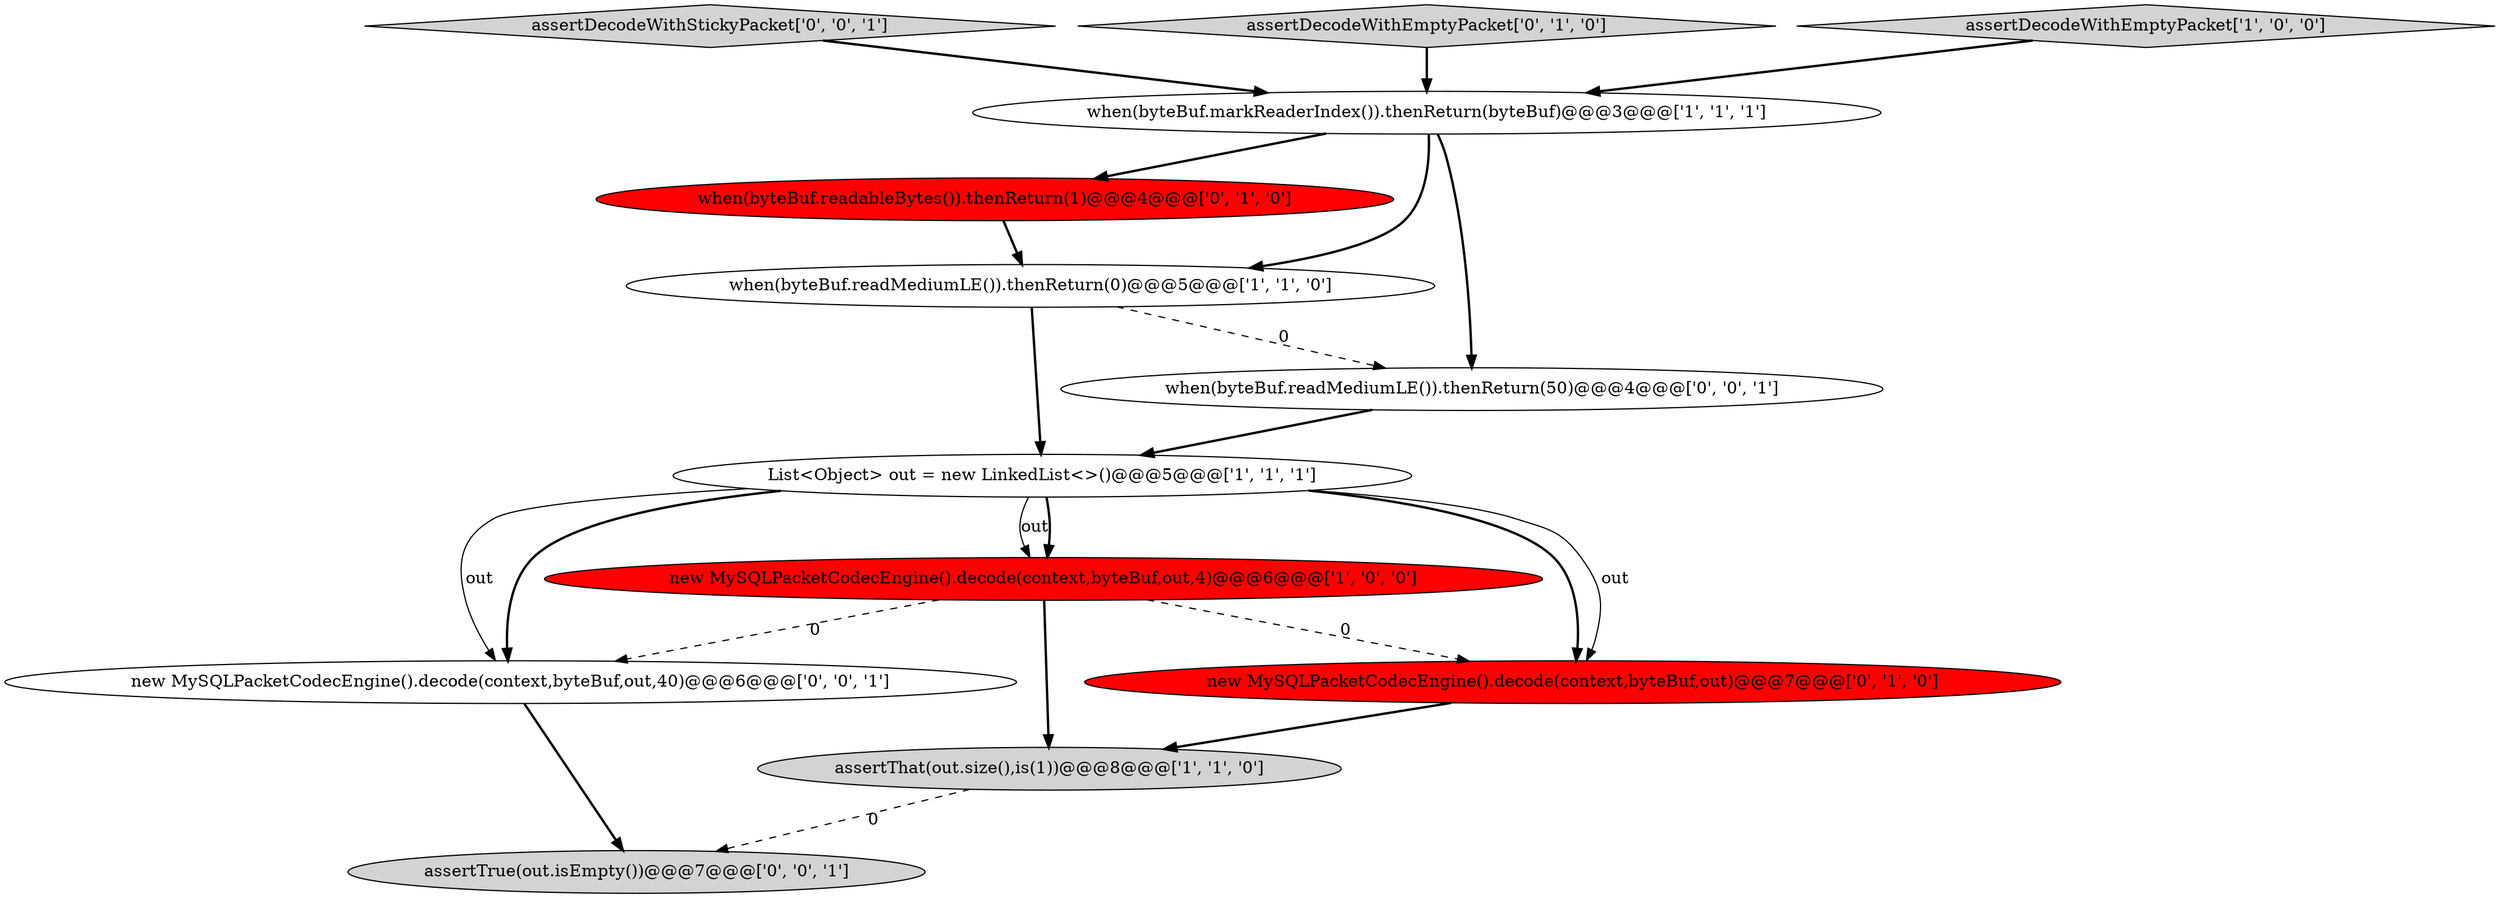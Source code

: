 digraph {
8 [style = filled, label = "when(byteBuf.readableBytes()).thenReturn(1)@@@4@@@['0', '1', '0']", fillcolor = red, shape = ellipse image = "AAA1AAABBB2BBB"];
0 [style = filled, label = "when(byteBuf.readMediumLE()).thenReturn(0)@@@5@@@['1', '1', '0']", fillcolor = white, shape = ellipse image = "AAA0AAABBB1BBB"];
10 [style = filled, label = "new MySQLPacketCodecEngine().decode(context,byteBuf,out,40)@@@6@@@['0', '0', '1']", fillcolor = white, shape = ellipse image = "AAA0AAABBB3BBB"];
1 [style = filled, label = "List<Object> out = new LinkedList<>()@@@5@@@['1', '1', '1']", fillcolor = white, shape = ellipse image = "AAA0AAABBB1BBB"];
2 [style = filled, label = "new MySQLPacketCodecEngine().decode(context,byteBuf,out,4)@@@6@@@['1', '0', '0']", fillcolor = red, shape = ellipse image = "AAA1AAABBB1BBB"];
6 [style = filled, label = "new MySQLPacketCodecEngine().decode(context,byteBuf,out)@@@7@@@['0', '1', '0']", fillcolor = red, shape = ellipse image = "AAA1AAABBB2BBB"];
12 [style = filled, label = "when(byteBuf.readMediumLE()).thenReturn(50)@@@4@@@['0', '0', '1']", fillcolor = white, shape = ellipse image = "AAA0AAABBB3BBB"];
11 [style = filled, label = "assertDecodeWithStickyPacket['0', '0', '1']", fillcolor = lightgray, shape = diamond image = "AAA0AAABBB3BBB"];
4 [style = filled, label = "assertThat(out.size(),is(1))@@@8@@@['1', '1', '0']", fillcolor = lightgray, shape = ellipse image = "AAA0AAABBB1BBB"];
9 [style = filled, label = "assertTrue(out.isEmpty())@@@7@@@['0', '0', '1']", fillcolor = lightgray, shape = ellipse image = "AAA0AAABBB3BBB"];
3 [style = filled, label = "when(byteBuf.markReaderIndex()).thenReturn(byteBuf)@@@3@@@['1', '1', '1']", fillcolor = white, shape = ellipse image = "AAA0AAABBB1BBB"];
7 [style = filled, label = "assertDecodeWithEmptyPacket['0', '1', '0']", fillcolor = lightgray, shape = diamond image = "AAA0AAABBB2BBB"];
5 [style = filled, label = "assertDecodeWithEmptyPacket['1', '0', '0']", fillcolor = lightgray, shape = diamond image = "AAA0AAABBB1BBB"];
5->3 [style = bold, label=""];
1->10 [style = solid, label="out"];
3->12 [style = bold, label=""];
0->12 [style = dashed, label="0"];
12->1 [style = bold, label=""];
2->4 [style = bold, label=""];
1->2 [style = solid, label="out"];
7->3 [style = bold, label=""];
3->0 [style = bold, label=""];
2->10 [style = dashed, label="0"];
8->0 [style = bold, label=""];
6->4 [style = bold, label=""];
4->9 [style = dashed, label="0"];
1->6 [style = bold, label=""];
11->3 [style = bold, label=""];
0->1 [style = bold, label=""];
3->8 [style = bold, label=""];
1->6 [style = solid, label="out"];
2->6 [style = dashed, label="0"];
1->2 [style = bold, label=""];
10->9 [style = bold, label=""];
1->10 [style = bold, label=""];
}
